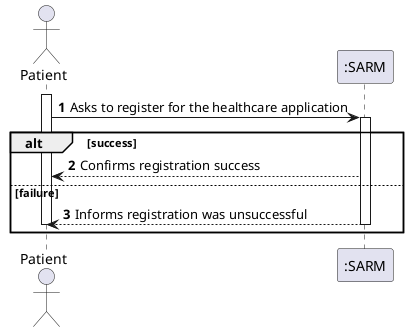 ﻿@startuml
'https://plantuml.com/sequence-diagram

autonumber

actor "Patient" as patient

participant ":SARM" as sys


activate patient

patient -> sys : Asks to register for the healthcare application

activate sys

alt success

    sys --> patient : Confirms registration success

else failure

    sys --> patient : Informs registration was unsuccessful

deactivate sys
    
deactivate patient

end

@enduml